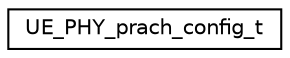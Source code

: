 digraph "Graphical Class Hierarchy"
{
 // LATEX_PDF_SIZE
  edge [fontname="Helvetica",fontsize="10",labelfontname="Helvetica",labelfontsize="10"];
  node [fontname="Helvetica",fontsize="10",shape=record];
  rankdir="LR";
  Node0 [label="UE_PHY_prach_config_t",height=0.2,width=0.4,color="black", fillcolor="white", style="filled",URL="$structUE__PHY__prach__config__t.html",tooltip=" "];
}

